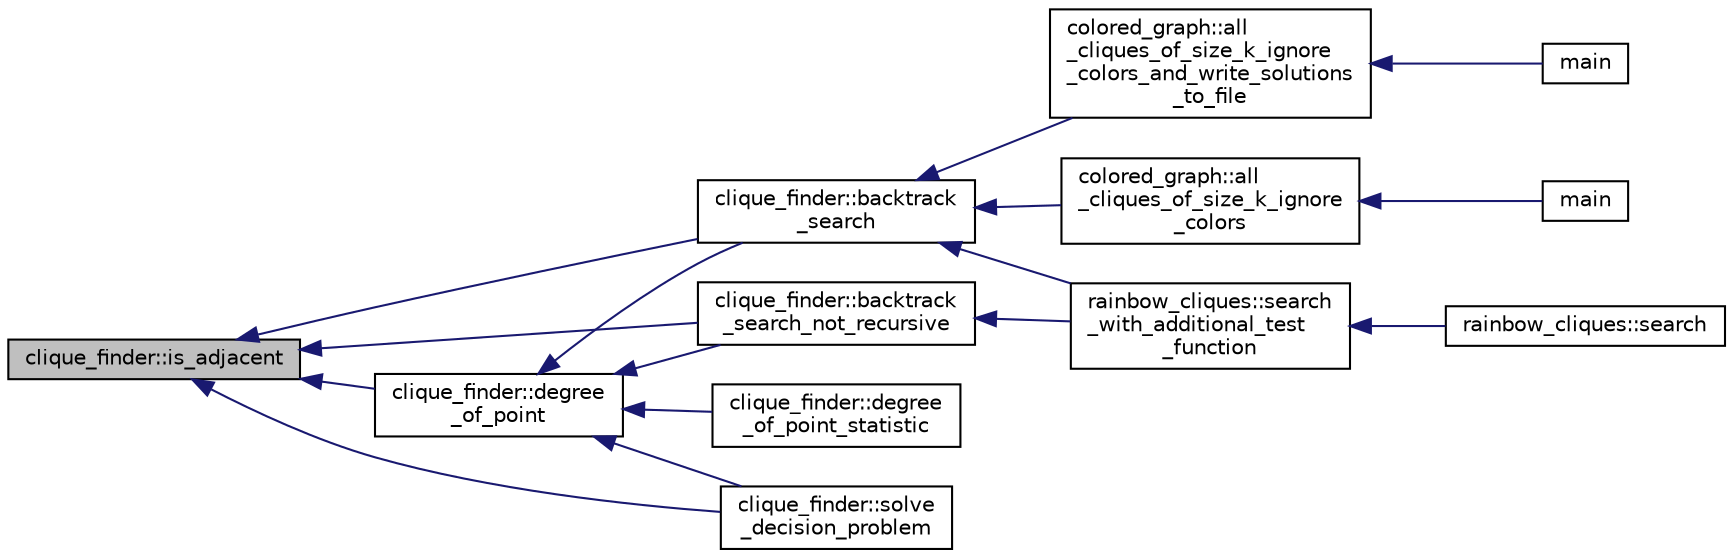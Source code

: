 digraph "clique_finder::is_adjacent"
{
  edge [fontname="Helvetica",fontsize="10",labelfontname="Helvetica",labelfontsize="10"];
  node [fontname="Helvetica",fontsize="10",shape=record];
  rankdir="LR";
  Node141 [label="clique_finder::is_adjacent",height=0.2,width=0.4,color="black", fillcolor="grey75", style="filled", fontcolor="black"];
  Node141 -> Node142 [dir="back",color="midnightblue",fontsize="10",style="solid",fontname="Helvetica"];
  Node142 [label="clique_finder::degree\l_of_point",height=0.2,width=0.4,color="black", fillcolor="white", style="filled",URL="$dc/d82/classclique__finder.html#ad3f084a4d6dfad8cd283f57933d6490d"];
  Node142 -> Node143 [dir="back",color="midnightblue",fontsize="10",style="solid",fontname="Helvetica"];
  Node143 [label="clique_finder::backtrack\l_search",height=0.2,width=0.4,color="black", fillcolor="white", style="filled",URL="$dc/d82/classclique__finder.html#a94ab299b0915409a3bc1084186393e0a"];
  Node143 -> Node144 [dir="back",color="midnightblue",fontsize="10",style="solid",fontname="Helvetica"];
  Node144 [label="colored_graph::all\l_cliques_of_size_k_ignore\l_colors",height=0.2,width=0.4,color="black", fillcolor="white", style="filled",URL="$dc/de2/classcolored__graph.html#ae25e8fa7873bb5a3409641c08ca95024"];
  Node144 -> Node145 [dir="back",color="midnightblue",fontsize="10",style="solid",fontname="Helvetica"];
  Node145 [label="main",height=0.2,width=0.4,color="black", fillcolor="white", style="filled",URL="$d4/d71/all__rainbow__cliques_8_c.html#a3c04138a5bfe5d72780bb7e82a18e627"];
  Node143 -> Node146 [dir="back",color="midnightblue",fontsize="10",style="solid",fontname="Helvetica"];
  Node146 [label="colored_graph::all\l_cliques_of_size_k_ignore\l_colors_and_write_solutions\l_to_file",height=0.2,width=0.4,color="black", fillcolor="white", style="filled",URL="$dc/de2/classcolored__graph.html#adac4d97375919b00495f7023be88d749"];
  Node146 -> Node147 [dir="back",color="midnightblue",fontsize="10",style="solid",fontname="Helvetica"];
  Node147 [label="main",height=0.2,width=0.4,color="black", fillcolor="white", style="filled",URL="$d9/d9f/all__cliques_8_c.html#a3c04138a5bfe5d72780bb7e82a18e627"];
  Node143 -> Node148 [dir="back",color="midnightblue",fontsize="10",style="solid",fontname="Helvetica"];
  Node148 [label="rainbow_cliques::search\l_with_additional_test\l_function",height=0.2,width=0.4,color="black", fillcolor="white", style="filled",URL="$d3/d54/classrainbow__cliques.html#a38487c306d689486602968412f851b98"];
  Node148 -> Node149 [dir="back",color="midnightblue",fontsize="10",style="solid",fontname="Helvetica"];
  Node149 [label="rainbow_cliques::search",height=0.2,width=0.4,color="black", fillcolor="white", style="filled",URL="$d3/d54/classrainbow__cliques.html#a068ae8a136fca21b0e5bfe6d7605d3d6"];
  Node142 -> Node150 [dir="back",color="midnightblue",fontsize="10",style="solid",fontname="Helvetica"];
  Node150 [label="clique_finder::solve\l_decision_problem",height=0.2,width=0.4,color="black", fillcolor="white", style="filled",URL="$dc/d82/classclique__finder.html#a56caf53f860dbbc0b13448b5982773e2"];
  Node142 -> Node151 [dir="back",color="midnightblue",fontsize="10",style="solid",fontname="Helvetica"];
  Node151 [label="clique_finder::degree\l_of_point_statistic",height=0.2,width=0.4,color="black", fillcolor="white", style="filled",URL="$dc/d82/classclique__finder.html#a163ce0ea22a12c2eaf8eca32da314a1f"];
  Node142 -> Node152 [dir="back",color="midnightblue",fontsize="10",style="solid",fontname="Helvetica"];
  Node152 [label="clique_finder::backtrack\l_search_not_recursive",height=0.2,width=0.4,color="black", fillcolor="white", style="filled",URL="$dc/d82/classclique__finder.html#acc978a5b3e9fcd0c8e4a9b08d49d94e0"];
  Node152 -> Node148 [dir="back",color="midnightblue",fontsize="10",style="solid",fontname="Helvetica"];
  Node141 -> Node143 [dir="back",color="midnightblue",fontsize="10",style="solid",fontname="Helvetica"];
  Node141 -> Node150 [dir="back",color="midnightblue",fontsize="10",style="solid",fontname="Helvetica"];
  Node141 -> Node152 [dir="back",color="midnightblue",fontsize="10",style="solid",fontname="Helvetica"];
}
